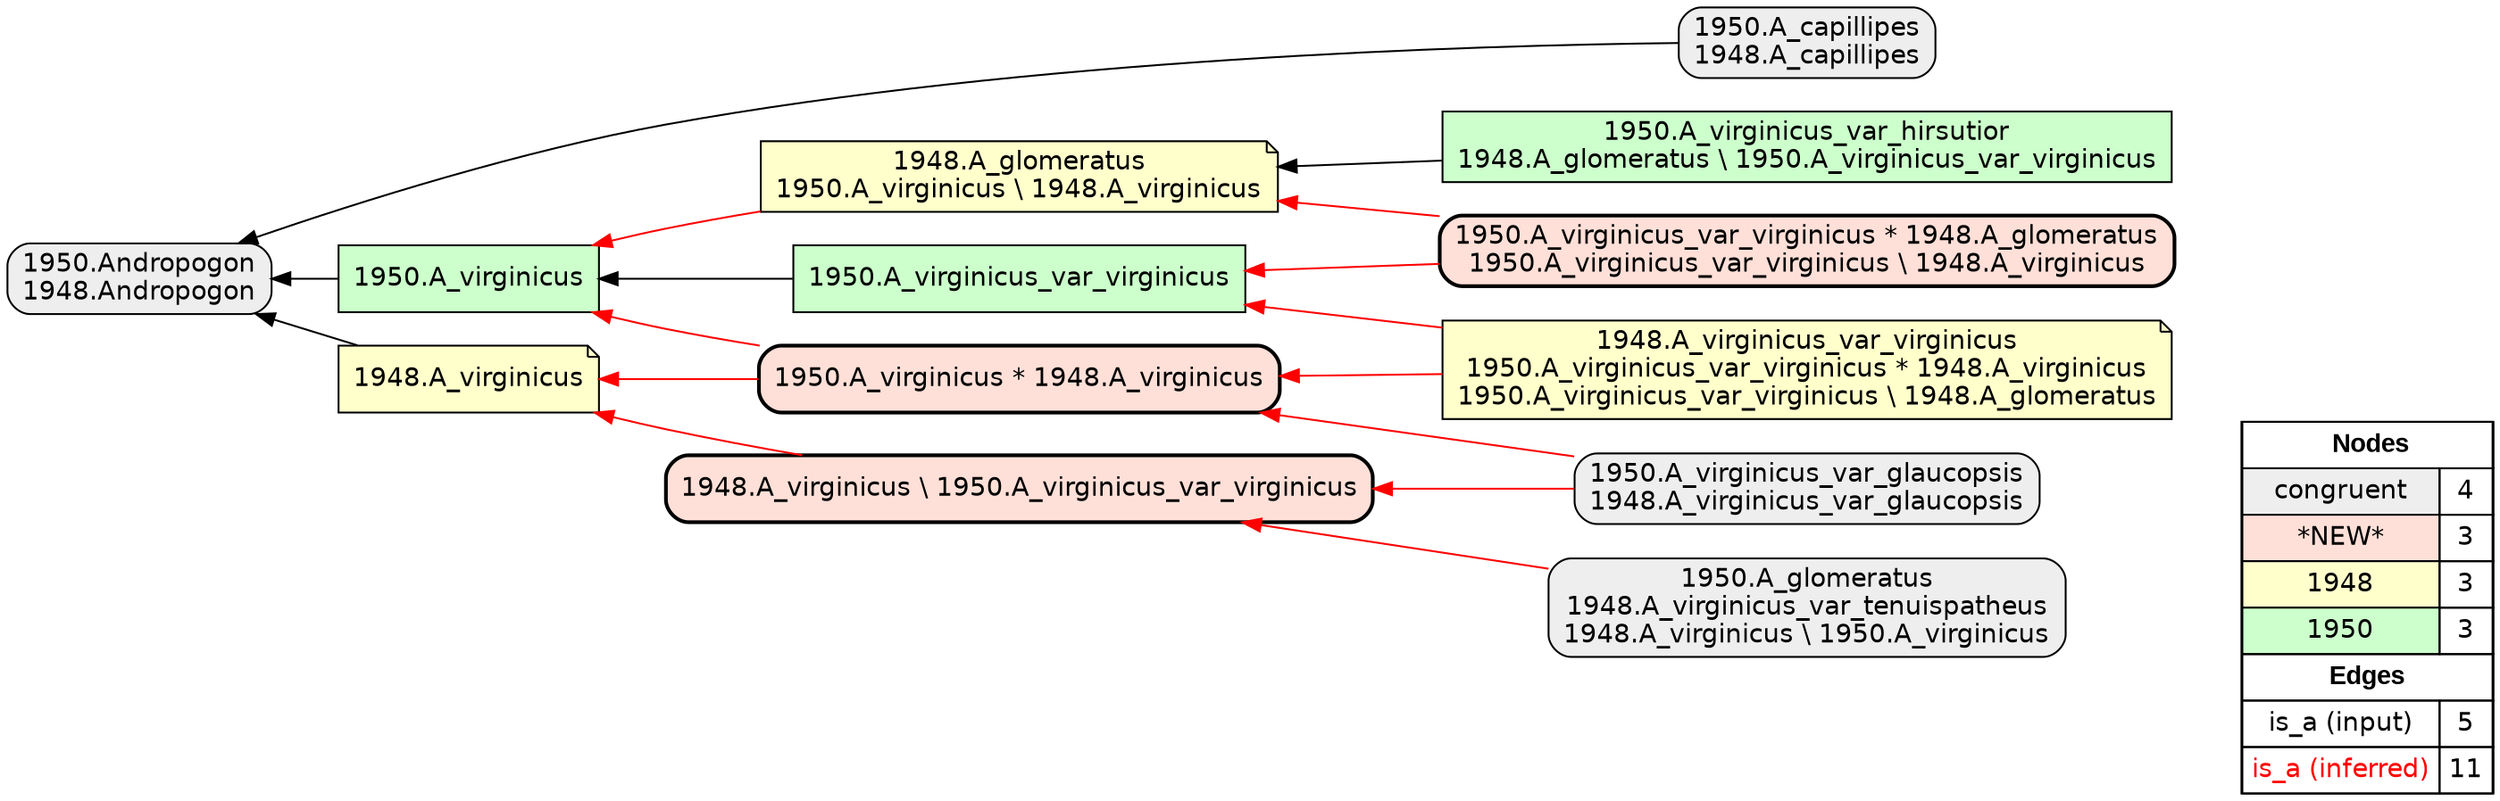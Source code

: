 digraph{
rankdir=RL
node[shape=box style="filled,rounded" fillcolor="#EEEEEE" fontname="helvetica"] 
"1950.A_capillipes\n1948.A_capillipes"
"1950.A_glomeratus\n1948.A_virginicus_var_tenuispatheus\n1948.A_virginicus \\ 1950.A_virginicus"
"1950.Andropogon\n1948.Andropogon"
"1950.A_virginicus_var_glaucopsis\n1948.A_virginicus_var_glaucopsis"
node[shape=box style="filled,rounded,bold" fillcolor="#FFE0D8" fontname="helvetica"] 
"1950.A_virginicus * 1948.A_virginicus"
"1948.A_virginicus \\ 1950.A_virginicus_var_virginicus"
"1950.A_virginicus_var_virginicus * 1948.A_glomeratus\n1950.A_virginicus_var_virginicus \\ 1948.A_virginicus"
node[shape=note style=filled fillcolor="#FFFFCC" fontname="helvetica"] 
"1948.A_virginicus_var_virginicus\n1950.A_virginicus_var_virginicus * 1948.A_virginicus\n1950.A_virginicus_var_virginicus \\ 1948.A_glomeratus"
"1948.A_glomeratus\n1950.A_virginicus \\ 1948.A_virginicus"
"1948.A_virginicus"
node[shape=box style=filled fillcolor="#CCFFCC" fontname="helvetica"] 
"1950.A_virginicus_var_hirsutior\n1948.A_glomeratus \\ 1950.A_virginicus_var_virginicus"
"1950.A_virginicus_var_virginicus"
"1950.A_virginicus"
edge[arrowhead=normal style=dotted color="#000000" constraint=true penwidth=1]
edge[arrowhead=normal style=solid color="#000000" constraint=true penwidth=1]
"1948.A_virginicus" -> "1950.Andropogon\n1948.Andropogon"
"1950.A_virginicus_var_hirsutior\n1948.A_glomeratus \\ 1950.A_virginicus_var_virginicus" -> "1948.A_glomeratus\n1950.A_virginicus \\ 1948.A_virginicus"
"1950.A_capillipes\n1948.A_capillipes" -> "1950.Andropogon\n1948.Andropogon"
"1950.A_virginicus" -> "1950.Andropogon\n1948.Andropogon"
"1950.A_virginicus_var_virginicus" -> "1950.A_virginicus"
edge[arrowhead=normal style=solid color="#FF0000" constraint=true penwidth=1]
"1948.A_virginicus_var_virginicus\n1950.A_virginicus_var_virginicus * 1948.A_virginicus\n1950.A_virginicus_var_virginicus \\ 1948.A_glomeratus" -> "1950.A_virginicus_var_virginicus"
"1950.A_virginicus * 1948.A_virginicus" -> "1948.A_virginicus"
"1950.A_virginicus * 1948.A_virginicus" -> "1950.A_virginicus"
"1948.A_glomeratus\n1950.A_virginicus \\ 1948.A_virginicus" -> "1950.A_virginicus"
"1950.A_virginicus_var_virginicus * 1948.A_glomeratus\n1950.A_virginicus_var_virginicus \\ 1948.A_virginicus" -> "1948.A_glomeratus\n1950.A_virginicus \\ 1948.A_virginicus"
"1950.A_virginicus_var_glaucopsis\n1948.A_virginicus_var_glaucopsis" -> "1950.A_virginicus * 1948.A_virginicus"
"1950.A_virginicus_var_glaucopsis\n1948.A_virginicus_var_glaucopsis" -> "1948.A_virginicus \\ 1950.A_virginicus_var_virginicus"
"1950.A_virginicus_var_virginicus * 1948.A_glomeratus\n1950.A_virginicus_var_virginicus \\ 1948.A_virginicus" -> "1950.A_virginicus_var_virginicus"
"1948.A_virginicus \\ 1950.A_virginicus_var_virginicus" -> "1948.A_virginicus"
"1950.A_glomeratus\n1948.A_virginicus_var_tenuispatheus\n1948.A_virginicus \\ 1950.A_virginicus" -> "1948.A_virginicus \\ 1950.A_virginicus_var_virginicus"
"1948.A_virginicus_var_virginicus\n1950.A_virginicus_var_virginicus * 1948.A_virginicus\n1950.A_virginicus_var_virginicus \\ 1948.A_glomeratus" -> "1950.A_virginicus * 1948.A_virginicus"
node[shape=box] 
{rank=source Legend [fillcolor= white margin=0 label=< 
 <TABLE BORDER="0" CELLBORDER="1" CELLSPACING="0" CELLPADDING="4"> 
<TR> <TD COLSPAN="2"><font face="Arial Black"> Nodes</font></TD> </TR> 
<TR> 
 <TD bgcolor="#EEEEEE" fontname="helvetica">congruent</TD> 
 <TD>4</TD> 
 </TR> 
<TR> 
 <TD bgcolor="#FFE0D8" fontname="helvetica">*NEW*</TD> 
 <TD>3</TD> 
 </TR> 
<TR> 
 <TD bgcolor="#FFFFCC" fontname="helvetica">1948</TD> 
 <TD>3</TD> 
 </TR> 
<TR> 
 <TD bgcolor="#CCFFCC" fontname="helvetica">1950</TD> 
 <TD>3</TD> 
 </TR> 
<TR> <TD COLSPAN="2"><font face = "Arial Black"> Edges </font></TD> </TR> 
<TR> 
 <TD><font color ="#000000">is_a (input)</font></TD><TD>5</TD>
</TR>
<TR> 
 <TD><font color ="#FF0000">is_a (inferred)</font></TD><TD>11</TD>
</TR>
</TABLE> 
 >] } 
}